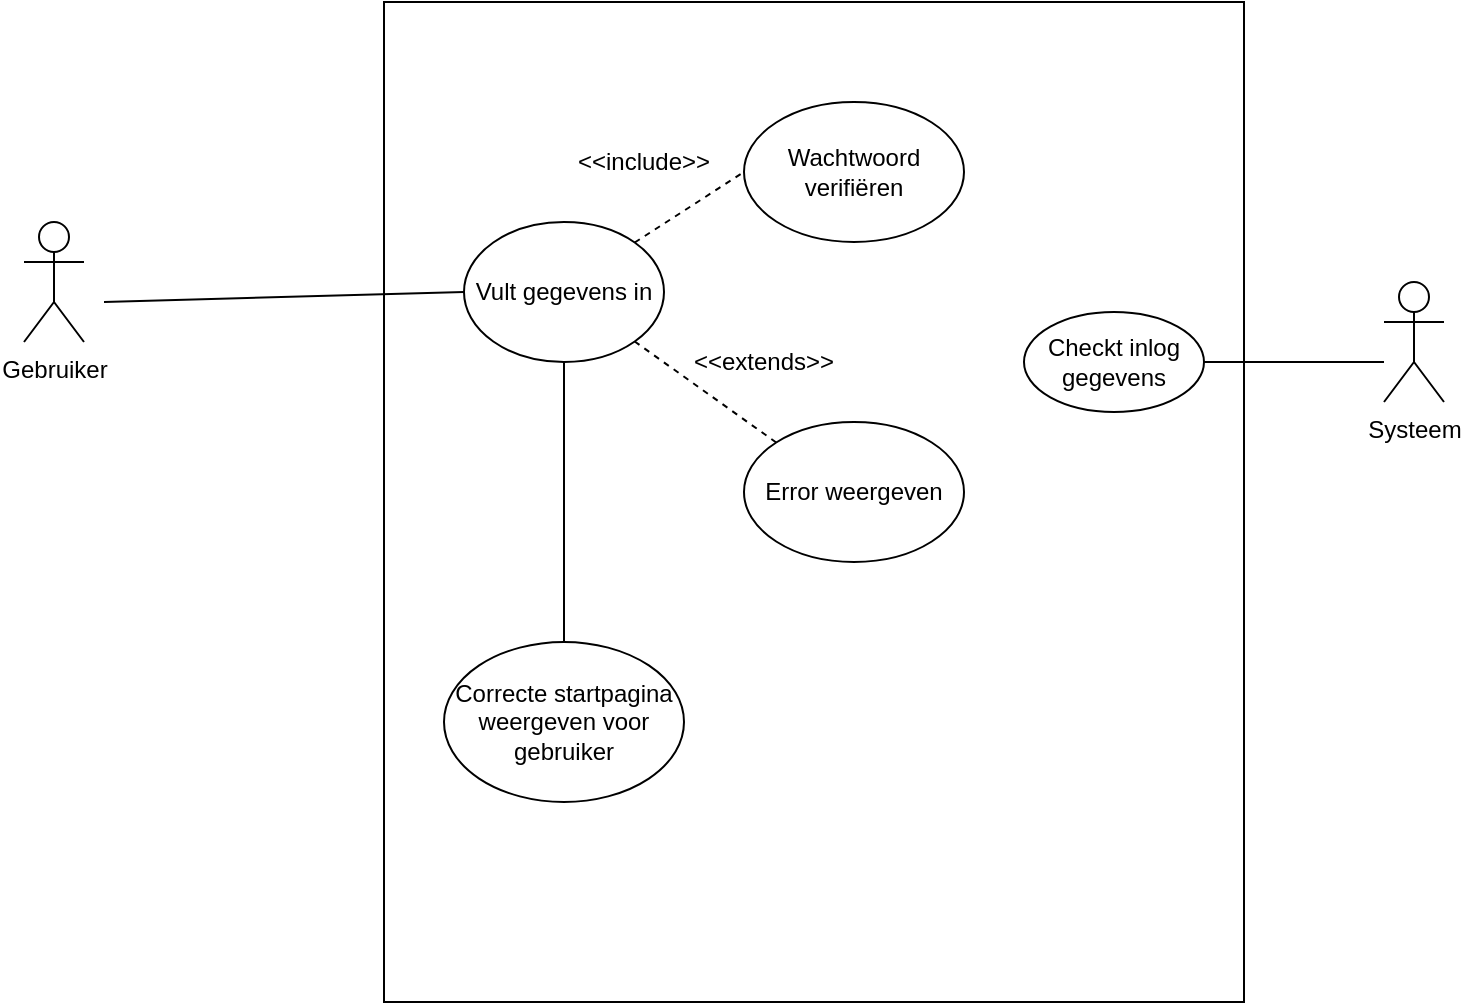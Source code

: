 <mxfile version="12.5.1" type="device"><diagram id="R2fi7_HhWscRh_i7p5vY" name="Page-1"><mxGraphModel dx="1038" dy="552" grid="1" gridSize="10" guides="1" tooltips="1" connect="1" arrows="1" fold="1" page="1" pageScale="1" pageWidth="850" pageHeight="1100" math="0" shadow="0"><root><mxCell id="0"/><mxCell id="1" parent="0"/><mxCell id="1jZzTWpqGmrX6w3nTaMV-1" value="" style="rounded=0;whiteSpace=wrap;html=1;" vertex="1" parent="1"><mxGeometry x="220" y="30" width="430" height="500" as="geometry"/></mxCell><mxCell id="1jZzTWpqGmrX6w3nTaMV-2" value="Gebruiker" style="shape=umlActor;verticalLabelPosition=bottom;labelBackgroundColor=#ffffff;verticalAlign=top;html=1;outlineConnect=0;" vertex="1" parent="1"><mxGeometry x="40" y="140" width="30" height="60" as="geometry"/></mxCell><mxCell id="1jZzTWpqGmrX6w3nTaMV-3" value="Vult gegevens in" style="ellipse;whiteSpace=wrap;html=1;" vertex="1" parent="1"><mxGeometry x="260" y="140" width="100" height="70" as="geometry"/></mxCell><mxCell id="1jZzTWpqGmrX6w3nTaMV-4" value="Wachtwoord verifiëren" style="ellipse;whiteSpace=wrap;html=1;" vertex="1" parent="1"><mxGeometry x="400" y="80" width="110" height="70" as="geometry"/></mxCell><mxCell id="1jZzTWpqGmrX6w3nTaMV-5" value="Error weergeven" style="ellipse;whiteSpace=wrap;html=1;" vertex="1" parent="1"><mxGeometry x="400" y="240" width="110" height="70" as="geometry"/></mxCell><mxCell id="1jZzTWpqGmrX6w3nTaMV-6" value="" style="endArrow=none;dashed=1;html=1;exitX=1;exitY=0;exitDx=0;exitDy=0;entryX=0;entryY=0.5;entryDx=0;entryDy=0;" edge="1" parent="1" source="1jZzTWpqGmrX6w3nTaMV-3" target="1jZzTWpqGmrX6w3nTaMV-4"><mxGeometry width="50" height="50" relative="1" as="geometry"><mxPoint x="310" y="260" as="sourcePoint"/><mxPoint x="350" y="210" as="targetPoint"/></mxGeometry></mxCell><mxCell id="1jZzTWpqGmrX6w3nTaMV-7" value="&amp;lt;&amp;lt;include&amp;gt;&amp;gt;" style="text;html=1;strokeColor=none;fillColor=none;align=center;verticalAlign=middle;whiteSpace=wrap;rounded=0;" vertex="1" parent="1"><mxGeometry x="330" y="100" width="40" height="20" as="geometry"/></mxCell><mxCell id="1jZzTWpqGmrX6w3nTaMV-8" value="&amp;lt;&amp;lt;extends&amp;gt;&amp;gt;" style="text;html=1;strokeColor=none;fillColor=none;align=center;verticalAlign=middle;whiteSpace=wrap;rounded=0;" vertex="1" parent="1"><mxGeometry x="390" y="200" width="40" height="20" as="geometry"/></mxCell><mxCell id="1jZzTWpqGmrX6w3nTaMV-9" value="" style="endArrow=none;dashed=1;html=1;entryX=1;entryY=1;entryDx=0;entryDy=0;exitX=0;exitY=0;exitDx=0;exitDy=0;" edge="1" parent="1" source="1jZzTWpqGmrX6w3nTaMV-5" target="1jZzTWpqGmrX6w3nTaMV-3"><mxGeometry width="50" height="50" relative="1" as="geometry"><mxPoint x="410" y="310" as="sourcePoint"/><mxPoint x="460" y="260" as="targetPoint"/></mxGeometry></mxCell><mxCell id="1jZzTWpqGmrX6w3nTaMV-10" value="" style="endArrow=none;html=1;entryX=0;entryY=0.5;entryDx=0;entryDy=0;" edge="1" parent="1" target="1jZzTWpqGmrX6w3nTaMV-3"><mxGeometry width="50" height="50" relative="1" as="geometry"><mxPoint x="80" y="180" as="sourcePoint"/><mxPoint x="210" y="270" as="targetPoint"/></mxGeometry></mxCell><mxCell id="1jZzTWpqGmrX6w3nTaMV-12" value="Correcte startpagina weergeven voor gebruiker" style="ellipse;whiteSpace=wrap;html=1;" vertex="1" parent="1"><mxGeometry x="250" y="350" width="120" height="80" as="geometry"/></mxCell><mxCell id="1jZzTWpqGmrX6w3nTaMV-14" value="" style="endArrow=none;html=1;entryX=0.5;entryY=1;entryDx=0;entryDy=0;" edge="1" parent="1" source="1jZzTWpqGmrX6w3nTaMV-12" target="1jZzTWpqGmrX6w3nTaMV-3"><mxGeometry width="50" height="50" relative="1" as="geometry"><mxPoint x="100" y="450" as="sourcePoint"/><mxPoint x="150" y="400" as="targetPoint"/></mxGeometry></mxCell><mxCell id="1jZzTWpqGmrX6w3nTaMV-17" value="Systeem" style="shape=umlActor;verticalLabelPosition=bottom;labelBackgroundColor=#ffffff;verticalAlign=top;html=1;outlineConnect=0;" vertex="1" parent="1"><mxGeometry x="720" y="170" width="30" height="60" as="geometry"/></mxCell><mxCell id="1jZzTWpqGmrX6w3nTaMV-18" value="Checkt inlog gegevens" style="ellipse;whiteSpace=wrap;html=1;" vertex="1" parent="1"><mxGeometry x="540" y="185" width="90" height="50" as="geometry"/></mxCell><mxCell id="1jZzTWpqGmrX6w3nTaMV-19" value="" style="endArrow=none;html=1;exitX=1;exitY=0.5;exitDx=0;exitDy=0;" edge="1" parent="1" source="1jZzTWpqGmrX6w3nTaMV-18"><mxGeometry width="50" height="50" relative="1" as="geometry"><mxPoint x="660" y="240" as="sourcePoint"/><mxPoint x="720" y="210" as="targetPoint"/></mxGeometry></mxCell></root></mxGraphModel></diagram></mxfile>